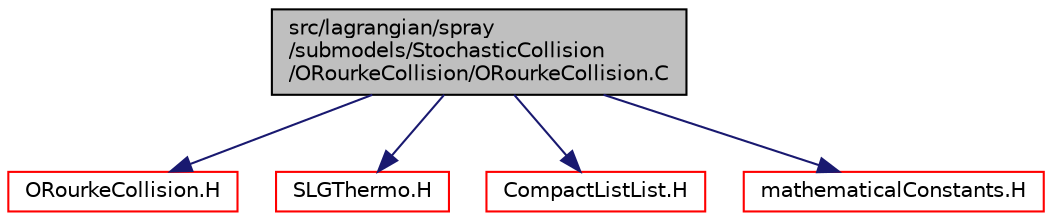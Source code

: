 digraph "src/lagrangian/spray/submodels/StochasticCollision/ORourkeCollision/ORourkeCollision.C"
{
  bgcolor="transparent";
  edge [fontname="Helvetica",fontsize="10",labelfontname="Helvetica",labelfontsize="10"];
  node [fontname="Helvetica",fontsize="10",shape=record];
  Node0 [label="src/lagrangian/spray\l/submodels/StochasticCollision\l/ORourkeCollision/ORourkeCollision.C",height=0.2,width=0.4,color="black", fillcolor="grey75", style="filled", fontcolor="black"];
  Node0 -> Node1 [color="midnightblue",fontsize="10",style="solid",fontname="Helvetica"];
  Node1 [label="ORourkeCollision.H",height=0.2,width=0.4,color="red",URL="$a07475.html"];
  Node0 -> Node133 [color="midnightblue",fontsize="10",style="solid",fontname="Helvetica"];
  Node133 [label="SLGThermo.H",height=0.2,width=0.4,color="red",URL="$a16712.html"];
  Node0 -> Node340 [color="midnightblue",fontsize="10",style="solid",fontname="Helvetica"];
  Node340 [label="CompactListList.H",height=0.2,width=0.4,color="red",URL="$a09314.html"];
  Node0 -> Node342 [color="midnightblue",fontsize="10",style="solid",fontname="Helvetica"];
  Node342 [label="mathematicalConstants.H",height=0.2,width=0.4,color="red",URL="$a10952.html"];
}
